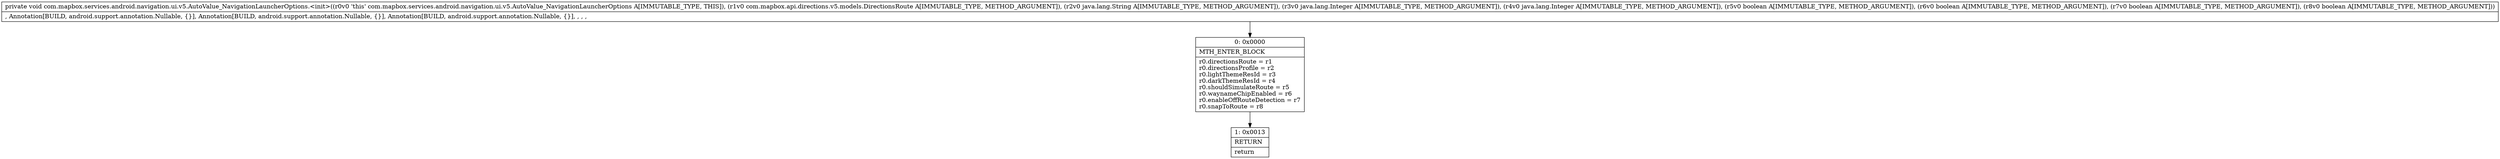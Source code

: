 digraph "CFG forcom.mapbox.services.android.navigation.ui.v5.AutoValue_NavigationLauncherOptions.\<init\>(Lcom\/mapbox\/api\/directions\/v5\/models\/DirectionsRoute;Ljava\/lang\/String;Ljava\/lang\/Integer;Ljava\/lang\/Integer;ZZZZ)V" {
Node_0 [shape=record,label="{0\:\ 0x0000|MTH_ENTER_BLOCK\l|r0.directionsRoute = r1\lr0.directionsProfile = r2\lr0.lightThemeResId = r3\lr0.darkThemeResId = r4\lr0.shouldSimulateRoute = r5\lr0.waynameChipEnabled = r6\lr0.enableOffRouteDetection = r7\lr0.snapToRoute = r8\l}"];
Node_1 [shape=record,label="{1\:\ 0x0013|RETURN\l|return\l}"];
MethodNode[shape=record,label="{private void com.mapbox.services.android.navigation.ui.v5.AutoValue_NavigationLauncherOptions.\<init\>((r0v0 'this' com.mapbox.services.android.navigation.ui.v5.AutoValue_NavigationLauncherOptions A[IMMUTABLE_TYPE, THIS]), (r1v0 com.mapbox.api.directions.v5.models.DirectionsRoute A[IMMUTABLE_TYPE, METHOD_ARGUMENT]), (r2v0 java.lang.String A[IMMUTABLE_TYPE, METHOD_ARGUMENT]), (r3v0 java.lang.Integer A[IMMUTABLE_TYPE, METHOD_ARGUMENT]), (r4v0 java.lang.Integer A[IMMUTABLE_TYPE, METHOD_ARGUMENT]), (r5v0 boolean A[IMMUTABLE_TYPE, METHOD_ARGUMENT]), (r6v0 boolean A[IMMUTABLE_TYPE, METHOD_ARGUMENT]), (r7v0 boolean A[IMMUTABLE_TYPE, METHOD_ARGUMENT]), (r8v0 boolean A[IMMUTABLE_TYPE, METHOD_ARGUMENT]))  | , Annotation[BUILD, android.support.annotation.Nullable, \{\}], Annotation[BUILD, android.support.annotation.Nullable, \{\}], Annotation[BUILD, android.support.annotation.Nullable, \{\}], , , , \l}"];
MethodNode -> Node_0;
Node_0 -> Node_1;
}

